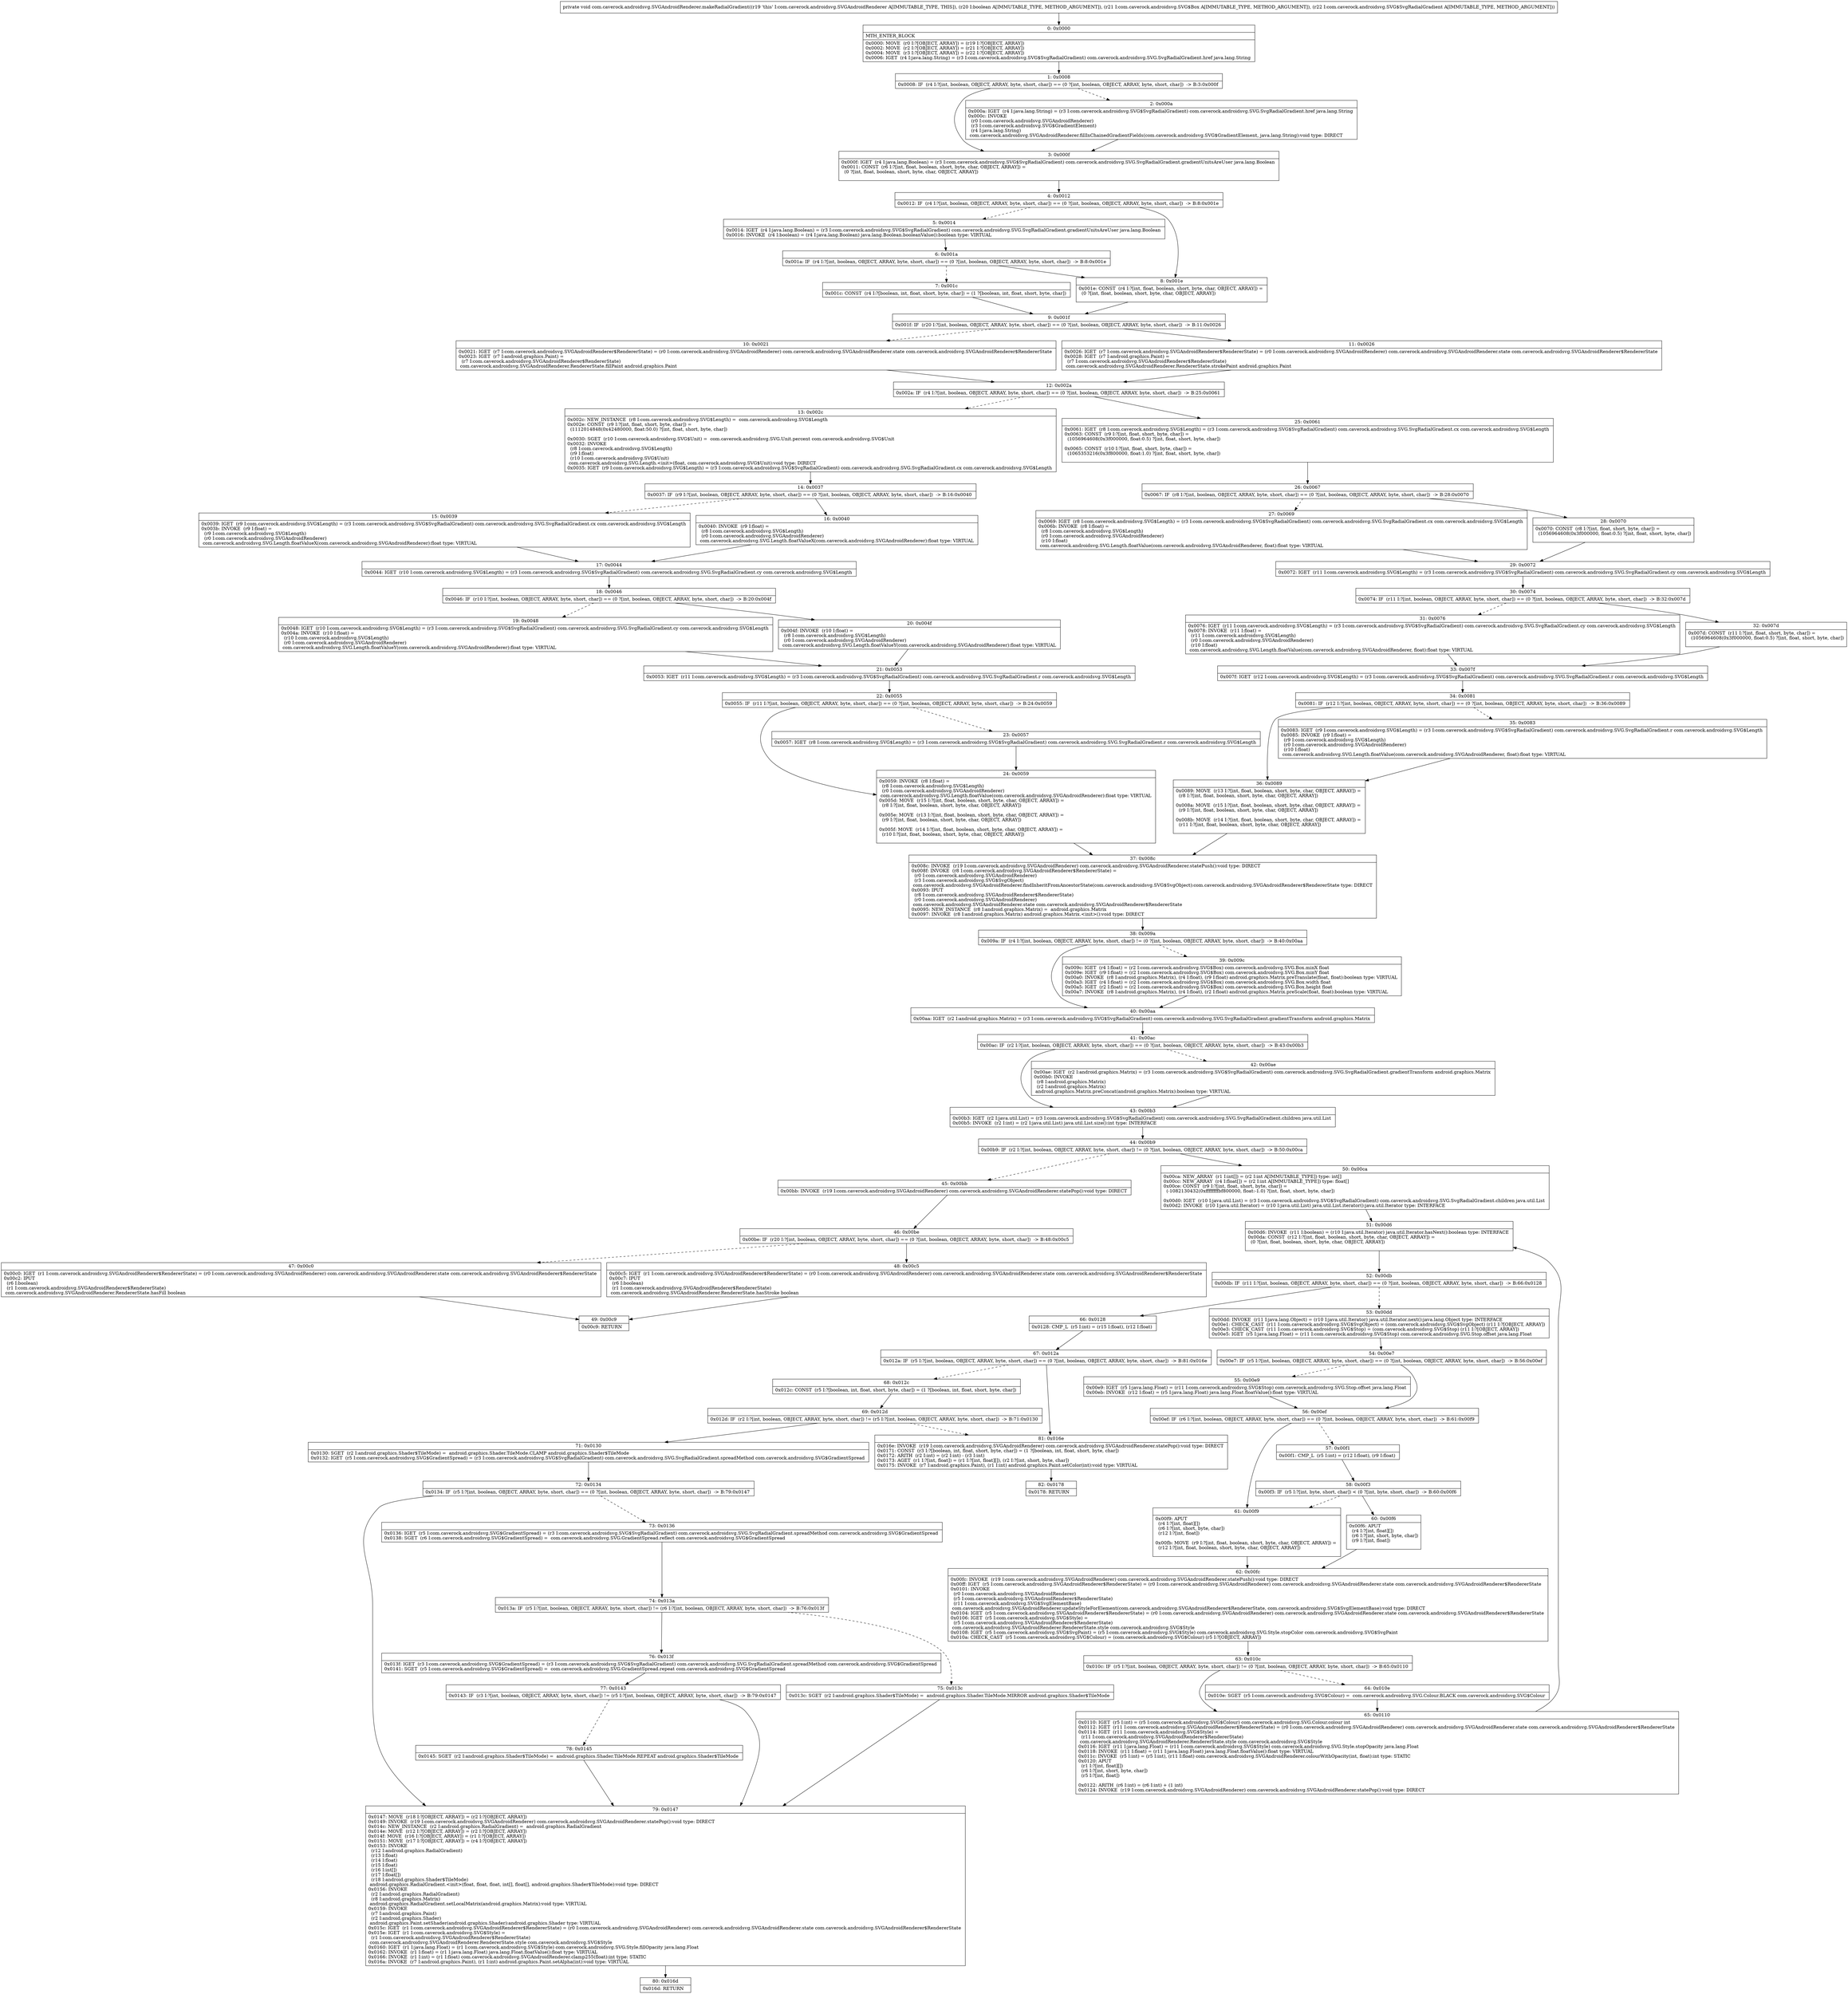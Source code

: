 digraph "CFG forcom.caverock.androidsvg.SVGAndroidRenderer.makeRadialGradient(ZLcom\/caverock\/androidsvg\/SVG$Box;Lcom\/caverock\/androidsvg\/SVG$SvgRadialGradient;)V" {
Node_0 [shape=record,label="{0\:\ 0x0000|MTH_ENTER_BLOCK\l|0x0000: MOVE  (r0 I:?[OBJECT, ARRAY]) = (r19 I:?[OBJECT, ARRAY]) \l0x0002: MOVE  (r2 I:?[OBJECT, ARRAY]) = (r21 I:?[OBJECT, ARRAY]) \l0x0004: MOVE  (r3 I:?[OBJECT, ARRAY]) = (r22 I:?[OBJECT, ARRAY]) \l0x0006: IGET  (r4 I:java.lang.String) = (r3 I:com.caverock.androidsvg.SVG$SvgRadialGradient) com.caverock.androidsvg.SVG.SvgRadialGradient.href java.lang.String \l}"];
Node_1 [shape=record,label="{1\:\ 0x0008|0x0008: IF  (r4 I:?[int, boolean, OBJECT, ARRAY, byte, short, char]) == (0 ?[int, boolean, OBJECT, ARRAY, byte, short, char])  \-\> B:3:0x000f \l}"];
Node_2 [shape=record,label="{2\:\ 0x000a|0x000a: IGET  (r4 I:java.lang.String) = (r3 I:com.caverock.androidsvg.SVG$SvgRadialGradient) com.caverock.androidsvg.SVG.SvgRadialGradient.href java.lang.String \l0x000c: INVOKE  \l  (r0 I:com.caverock.androidsvg.SVGAndroidRenderer)\l  (r3 I:com.caverock.androidsvg.SVG$GradientElement)\l  (r4 I:java.lang.String)\l com.caverock.androidsvg.SVGAndroidRenderer.fillInChainedGradientFields(com.caverock.androidsvg.SVG$GradientElement, java.lang.String):void type: DIRECT \l}"];
Node_3 [shape=record,label="{3\:\ 0x000f|0x000f: IGET  (r4 I:java.lang.Boolean) = (r3 I:com.caverock.androidsvg.SVG$SvgRadialGradient) com.caverock.androidsvg.SVG.SvgRadialGradient.gradientUnitsAreUser java.lang.Boolean \l0x0011: CONST  (r6 I:?[int, float, boolean, short, byte, char, OBJECT, ARRAY]) = \l  (0 ?[int, float, boolean, short, byte, char, OBJECT, ARRAY])\l \l}"];
Node_4 [shape=record,label="{4\:\ 0x0012|0x0012: IF  (r4 I:?[int, boolean, OBJECT, ARRAY, byte, short, char]) == (0 ?[int, boolean, OBJECT, ARRAY, byte, short, char])  \-\> B:8:0x001e \l}"];
Node_5 [shape=record,label="{5\:\ 0x0014|0x0014: IGET  (r4 I:java.lang.Boolean) = (r3 I:com.caverock.androidsvg.SVG$SvgRadialGradient) com.caverock.androidsvg.SVG.SvgRadialGradient.gradientUnitsAreUser java.lang.Boolean \l0x0016: INVOKE  (r4 I:boolean) = (r4 I:java.lang.Boolean) java.lang.Boolean.booleanValue():boolean type: VIRTUAL \l}"];
Node_6 [shape=record,label="{6\:\ 0x001a|0x001a: IF  (r4 I:?[int, boolean, OBJECT, ARRAY, byte, short, char]) == (0 ?[int, boolean, OBJECT, ARRAY, byte, short, char])  \-\> B:8:0x001e \l}"];
Node_7 [shape=record,label="{7\:\ 0x001c|0x001c: CONST  (r4 I:?[boolean, int, float, short, byte, char]) = (1 ?[boolean, int, float, short, byte, char]) \l}"];
Node_8 [shape=record,label="{8\:\ 0x001e|0x001e: CONST  (r4 I:?[int, float, boolean, short, byte, char, OBJECT, ARRAY]) = \l  (0 ?[int, float, boolean, short, byte, char, OBJECT, ARRAY])\l \l}"];
Node_9 [shape=record,label="{9\:\ 0x001f|0x001f: IF  (r20 I:?[int, boolean, OBJECT, ARRAY, byte, short, char]) == (0 ?[int, boolean, OBJECT, ARRAY, byte, short, char])  \-\> B:11:0x0026 \l}"];
Node_10 [shape=record,label="{10\:\ 0x0021|0x0021: IGET  (r7 I:com.caverock.androidsvg.SVGAndroidRenderer$RendererState) = (r0 I:com.caverock.androidsvg.SVGAndroidRenderer) com.caverock.androidsvg.SVGAndroidRenderer.state com.caverock.androidsvg.SVGAndroidRenderer$RendererState \l0x0023: IGET  (r7 I:android.graphics.Paint) = \l  (r7 I:com.caverock.androidsvg.SVGAndroidRenderer$RendererState)\l com.caverock.androidsvg.SVGAndroidRenderer.RendererState.fillPaint android.graphics.Paint \l}"];
Node_11 [shape=record,label="{11\:\ 0x0026|0x0026: IGET  (r7 I:com.caverock.androidsvg.SVGAndroidRenderer$RendererState) = (r0 I:com.caverock.androidsvg.SVGAndroidRenderer) com.caverock.androidsvg.SVGAndroidRenderer.state com.caverock.androidsvg.SVGAndroidRenderer$RendererState \l0x0028: IGET  (r7 I:android.graphics.Paint) = \l  (r7 I:com.caverock.androidsvg.SVGAndroidRenderer$RendererState)\l com.caverock.androidsvg.SVGAndroidRenderer.RendererState.strokePaint android.graphics.Paint \l}"];
Node_12 [shape=record,label="{12\:\ 0x002a|0x002a: IF  (r4 I:?[int, boolean, OBJECT, ARRAY, byte, short, char]) == (0 ?[int, boolean, OBJECT, ARRAY, byte, short, char])  \-\> B:25:0x0061 \l}"];
Node_13 [shape=record,label="{13\:\ 0x002c|0x002c: NEW_INSTANCE  (r8 I:com.caverock.androidsvg.SVG$Length) =  com.caverock.androidsvg.SVG$Length \l0x002e: CONST  (r9 I:?[int, float, short, byte, char]) = \l  (1112014848(0x42480000, float:50.0) ?[int, float, short, byte, char])\l \l0x0030: SGET  (r10 I:com.caverock.androidsvg.SVG$Unit) =  com.caverock.androidsvg.SVG.Unit.percent com.caverock.androidsvg.SVG$Unit \l0x0032: INVOKE  \l  (r8 I:com.caverock.androidsvg.SVG$Length)\l  (r9 I:float)\l  (r10 I:com.caverock.androidsvg.SVG$Unit)\l com.caverock.androidsvg.SVG.Length.\<init\>(float, com.caverock.androidsvg.SVG$Unit):void type: DIRECT \l0x0035: IGET  (r9 I:com.caverock.androidsvg.SVG$Length) = (r3 I:com.caverock.androidsvg.SVG$SvgRadialGradient) com.caverock.androidsvg.SVG.SvgRadialGradient.cx com.caverock.androidsvg.SVG$Length \l}"];
Node_14 [shape=record,label="{14\:\ 0x0037|0x0037: IF  (r9 I:?[int, boolean, OBJECT, ARRAY, byte, short, char]) == (0 ?[int, boolean, OBJECT, ARRAY, byte, short, char])  \-\> B:16:0x0040 \l}"];
Node_15 [shape=record,label="{15\:\ 0x0039|0x0039: IGET  (r9 I:com.caverock.androidsvg.SVG$Length) = (r3 I:com.caverock.androidsvg.SVG$SvgRadialGradient) com.caverock.androidsvg.SVG.SvgRadialGradient.cx com.caverock.androidsvg.SVG$Length \l0x003b: INVOKE  (r9 I:float) = \l  (r9 I:com.caverock.androidsvg.SVG$Length)\l  (r0 I:com.caverock.androidsvg.SVGAndroidRenderer)\l com.caverock.androidsvg.SVG.Length.floatValueX(com.caverock.androidsvg.SVGAndroidRenderer):float type: VIRTUAL \l}"];
Node_16 [shape=record,label="{16\:\ 0x0040|0x0040: INVOKE  (r9 I:float) = \l  (r8 I:com.caverock.androidsvg.SVG$Length)\l  (r0 I:com.caverock.androidsvg.SVGAndroidRenderer)\l com.caverock.androidsvg.SVG.Length.floatValueX(com.caverock.androidsvg.SVGAndroidRenderer):float type: VIRTUAL \l}"];
Node_17 [shape=record,label="{17\:\ 0x0044|0x0044: IGET  (r10 I:com.caverock.androidsvg.SVG$Length) = (r3 I:com.caverock.androidsvg.SVG$SvgRadialGradient) com.caverock.androidsvg.SVG.SvgRadialGradient.cy com.caverock.androidsvg.SVG$Length \l}"];
Node_18 [shape=record,label="{18\:\ 0x0046|0x0046: IF  (r10 I:?[int, boolean, OBJECT, ARRAY, byte, short, char]) == (0 ?[int, boolean, OBJECT, ARRAY, byte, short, char])  \-\> B:20:0x004f \l}"];
Node_19 [shape=record,label="{19\:\ 0x0048|0x0048: IGET  (r10 I:com.caverock.androidsvg.SVG$Length) = (r3 I:com.caverock.androidsvg.SVG$SvgRadialGradient) com.caverock.androidsvg.SVG.SvgRadialGradient.cy com.caverock.androidsvg.SVG$Length \l0x004a: INVOKE  (r10 I:float) = \l  (r10 I:com.caverock.androidsvg.SVG$Length)\l  (r0 I:com.caverock.androidsvg.SVGAndroidRenderer)\l com.caverock.androidsvg.SVG.Length.floatValueY(com.caverock.androidsvg.SVGAndroidRenderer):float type: VIRTUAL \l}"];
Node_20 [shape=record,label="{20\:\ 0x004f|0x004f: INVOKE  (r10 I:float) = \l  (r8 I:com.caverock.androidsvg.SVG$Length)\l  (r0 I:com.caverock.androidsvg.SVGAndroidRenderer)\l com.caverock.androidsvg.SVG.Length.floatValueY(com.caverock.androidsvg.SVGAndroidRenderer):float type: VIRTUAL \l}"];
Node_21 [shape=record,label="{21\:\ 0x0053|0x0053: IGET  (r11 I:com.caverock.androidsvg.SVG$Length) = (r3 I:com.caverock.androidsvg.SVG$SvgRadialGradient) com.caverock.androidsvg.SVG.SvgRadialGradient.r com.caverock.androidsvg.SVG$Length \l}"];
Node_22 [shape=record,label="{22\:\ 0x0055|0x0055: IF  (r11 I:?[int, boolean, OBJECT, ARRAY, byte, short, char]) == (0 ?[int, boolean, OBJECT, ARRAY, byte, short, char])  \-\> B:24:0x0059 \l}"];
Node_23 [shape=record,label="{23\:\ 0x0057|0x0057: IGET  (r8 I:com.caverock.androidsvg.SVG$Length) = (r3 I:com.caverock.androidsvg.SVG$SvgRadialGradient) com.caverock.androidsvg.SVG.SvgRadialGradient.r com.caverock.androidsvg.SVG$Length \l}"];
Node_24 [shape=record,label="{24\:\ 0x0059|0x0059: INVOKE  (r8 I:float) = \l  (r8 I:com.caverock.androidsvg.SVG$Length)\l  (r0 I:com.caverock.androidsvg.SVGAndroidRenderer)\l com.caverock.androidsvg.SVG.Length.floatValue(com.caverock.androidsvg.SVGAndroidRenderer):float type: VIRTUAL \l0x005d: MOVE  (r15 I:?[int, float, boolean, short, byte, char, OBJECT, ARRAY]) = \l  (r8 I:?[int, float, boolean, short, byte, char, OBJECT, ARRAY])\l \l0x005e: MOVE  (r13 I:?[int, float, boolean, short, byte, char, OBJECT, ARRAY]) = \l  (r9 I:?[int, float, boolean, short, byte, char, OBJECT, ARRAY])\l \l0x005f: MOVE  (r14 I:?[int, float, boolean, short, byte, char, OBJECT, ARRAY]) = \l  (r10 I:?[int, float, boolean, short, byte, char, OBJECT, ARRAY])\l \l}"];
Node_25 [shape=record,label="{25\:\ 0x0061|0x0061: IGET  (r8 I:com.caverock.androidsvg.SVG$Length) = (r3 I:com.caverock.androidsvg.SVG$SvgRadialGradient) com.caverock.androidsvg.SVG.SvgRadialGradient.cx com.caverock.androidsvg.SVG$Length \l0x0063: CONST  (r9 I:?[int, float, short, byte, char]) = \l  (1056964608(0x3f000000, float:0.5) ?[int, float, short, byte, char])\l \l0x0065: CONST  (r10 I:?[int, float, short, byte, char]) = \l  (1065353216(0x3f800000, float:1.0) ?[int, float, short, byte, char])\l \l}"];
Node_26 [shape=record,label="{26\:\ 0x0067|0x0067: IF  (r8 I:?[int, boolean, OBJECT, ARRAY, byte, short, char]) == (0 ?[int, boolean, OBJECT, ARRAY, byte, short, char])  \-\> B:28:0x0070 \l}"];
Node_27 [shape=record,label="{27\:\ 0x0069|0x0069: IGET  (r8 I:com.caverock.androidsvg.SVG$Length) = (r3 I:com.caverock.androidsvg.SVG$SvgRadialGradient) com.caverock.androidsvg.SVG.SvgRadialGradient.cx com.caverock.androidsvg.SVG$Length \l0x006b: INVOKE  (r8 I:float) = \l  (r8 I:com.caverock.androidsvg.SVG$Length)\l  (r0 I:com.caverock.androidsvg.SVGAndroidRenderer)\l  (r10 I:float)\l com.caverock.androidsvg.SVG.Length.floatValue(com.caverock.androidsvg.SVGAndroidRenderer, float):float type: VIRTUAL \l}"];
Node_28 [shape=record,label="{28\:\ 0x0070|0x0070: CONST  (r8 I:?[int, float, short, byte, char]) = \l  (1056964608(0x3f000000, float:0.5) ?[int, float, short, byte, char])\l \l}"];
Node_29 [shape=record,label="{29\:\ 0x0072|0x0072: IGET  (r11 I:com.caverock.androidsvg.SVG$Length) = (r3 I:com.caverock.androidsvg.SVG$SvgRadialGradient) com.caverock.androidsvg.SVG.SvgRadialGradient.cy com.caverock.androidsvg.SVG$Length \l}"];
Node_30 [shape=record,label="{30\:\ 0x0074|0x0074: IF  (r11 I:?[int, boolean, OBJECT, ARRAY, byte, short, char]) == (0 ?[int, boolean, OBJECT, ARRAY, byte, short, char])  \-\> B:32:0x007d \l}"];
Node_31 [shape=record,label="{31\:\ 0x0076|0x0076: IGET  (r11 I:com.caverock.androidsvg.SVG$Length) = (r3 I:com.caverock.androidsvg.SVG$SvgRadialGradient) com.caverock.androidsvg.SVG.SvgRadialGradient.cy com.caverock.androidsvg.SVG$Length \l0x0078: INVOKE  (r11 I:float) = \l  (r11 I:com.caverock.androidsvg.SVG$Length)\l  (r0 I:com.caverock.androidsvg.SVGAndroidRenderer)\l  (r10 I:float)\l com.caverock.androidsvg.SVG.Length.floatValue(com.caverock.androidsvg.SVGAndroidRenderer, float):float type: VIRTUAL \l}"];
Node_32 [shape=record,label="{32\:\ 0x007d|0x007d: CONST  (r11 I:?[int, float, short, byte, char]) = \l  (1056964608(0x3f000000, float:0.5) ?[int, float, short, byte, char])\l \l}"];
Node_33 [shape=record,label="{33\:\ 0x007f|0x007f: IGET  (r12 I:com.caverock.androidsvg.SVG$Length) = (r3 I:com.caverock.androidsvg.SVG$SvgRadialGradient) com.caverock.androidsvg.SVG.SvgRadialGradient.r com.caverock.androidsvg.SVG$Length \l}"];
Node_34 [shape=record,label="{34\:\ 0x0081|0x0081: IF  (r12 I:?[int, boolean, OBJECT, ARRAY, byte, short, char]) == (0 ?[int, boolean, OBJECT, ARRAY, byte, short, char])  \-\> B:36:0x0089 \l}"];
Node_35 [shape=record,label="{35\:\ 0x0083|0x0083: IGET  (r9 I:com.caverock.androidsvg.SVG$Length) = (r3 I:com.caverock.androidsvg.SVG$SvgRadialGradient) com.caverock.androidsvg.SVG.SvgRadialGradient.r com.caverock.androidsvg.SVG$Length \l0x0085: INVOKE  (r9 I:float) = \l  (r9 I:com.caverock.androidsvg.SVG$Length)\l  (r0 I:com.caverock.androidsvg.SVGAndroidRenderer)\l  (r10 I:float)\l com.caverock.androidsvg.SVG.Length.floatValue(com.caverock.androidsvg.SVGAndroidRenderer, float):float type: VIRTUAL \l}"];
Node_36 [shape=record,label="{36\:\ 0x0089|0x0089: MOVE  (r13 I:?[int, float, boolean, short, byte, char, OBJECT, ARRAY]) = \l  (r8 I:?[int, float, boolean, short, byte, char, OBJECT, ARRAY])\l \l0x008a: MOVE  (r15 I:?[int, float, boolean, short, byte, char, OBJECT, ARRAY]) = \l  (r9 I:?[int, float, boolean, short, byte, char, OBJECT, ARRAY])\l \l0x008b: MOVE  (r14 I:?[int, float, boolean, short, byte, char, OBJECT, ARRAY]) = \l  (r11 I:?[int, float, boolean, short, byte, char, OBJECT, ARRAY])\l \l}"];
Node_37 [shape=record,label="{37\:\ 0x008c|0x008c: INVOKE  (r19 I:com.caverock.androidsvg.SVGAndroidRenderer) com.caverock.androidsvg.SVGAndroidRenderer.statePush():void type: DIRECT \l0x008f: INVOKE  (r8 I:com.caverock.androidsvg.SVGAndroidRenderer$RendererState) = \l  (r0 I:com.caverock.androidsvg.SVGAndroidRenderer)\l  (r3 I:com.caverock.androidsvg.SVG$SvgObject)\l com.caverock.androidsvg.SVGAndroidRenderer.findInheritFromAncestorState(com.caverock.androidsvg.SVG$SvgObject):com.caverock.androidsvg.SVGAndroidRenderer$RendererState type: DIRECT \l0x0093: IPUT  \l  (r8 I:com.caverock.androidsvg.SVGAndroidRenderer$RendererState)\l  (r0 I:com.caverock.androidsvg.SVGAndroidRenderer)\l com.caverock.androidsvg.SVGAndroidRenderer.state com.caverock.androidsvg.SVGAndroidRenderer$RendererState \l0x0095: NEW_INSTANCE  (r8 I:android.graphics.Matrix) =  android.graphics.Matrix \l0x0097: INVOKE  (r8 I:android.graphics.Matrix) android.graphics.Matrix.\<init\>():void type: DIRECT \l}"];
Node_38 [shape=record,label="{38\:\ 0x009a|0x009a: IF  (r4 I:?[int, boolean, OBJECT, ARRAY, byte, short, char]) != (0 ?[int, boolean, OBJECT, ARRAY, byte, short, char])  \-\> B:40:0x00aa \l}"];
Node_39 [shape=record,label="{39\:\ 0x009c|0x009c: IGET  (r4 I:float) = (r2 I:com.caverock.androidsvg.SVG$Box) com.caverock.androidsvg.SVG.Box.minX float \l0x009e: IGET  (r9 I:float) = (r2 I:com.caverock.androidsvg.SVG$Box) com.caverock.androidsvg.SVG.Box.minY float \l0x00a0: INVOKE  (r8 I:android.graphics.Matrix), (r4 I:float), (r9 I:float) android.graphics.Matrix.preTranslate(float, float):boolean type: VIRTUAL \l0x00a3: IGET  (r4 I:float) = (r2 I:com.caverock.androidsvg.SVG$Box) com.caverock.androidsvg.SVG.Box.width float \l0x00a5: IGET  (r2 I:float) = (r2 I:com.caverock.androidsvg.SVG$Box) com.caverock.androidsvg.SVG.Box.height float \l0x00a7: INVOKE  (r8 I:android.graphics.Matrix), (r4 I:float), (r2 I:float) android.graphics.Matrix.preScale(float, float):boolean type: VIRTUAL \l}"];
Node_40 [shape=record,label="{40\:\ 0x00aa|0x00aa: IGET  (r2 I:android.graphics.Matrix) = (r3 I:com.caverock.androidsvg.SVG$SvgRadialGradient) com.caverock.androidsvg.SVG.SvgRadialGradient.gradientTransform android.graphics.Matrix \l}"];
Node_41 [shape=record,label="{41\:\ 0x00ac|0x00ac: IF  (r2 I:?[int, boolean, OBJECT, ARRAY, byte, short, char]) == (0 ?[int, boolean, OBJECT, ARRAY, byte, short, char])  \-\> B:43:0x00b3 \l}"];
Node_42 [shape=record,label="{42\:\ 0x00ae|0x00ae: IGET  (r2 I:android.graphics.Matrix) = (r3 I:com.caverock.androidsvg.SVG$SvgRadialGradient) com.caverock.androidsvg.SVG.SvgRadialGradient.gradientTransform android.graphics.Matrix \l0x00b0: INVOKE  \l  (r8 I:android.graphics.Matrix)\l  (r2 I:android.graphics.Matrix)\l android.graphics.Matrix.preConcat(android.graphics.Matrix):boolean type: VIRTUAL \l}"];
Node_43 [shape=record,label="{43\:\ 0x00b3|0x00b3: IGET  (r2 I:java.util.List) = (r3 I:com.caverock.androidsvg.SVG$SvgRadialGradient) com.caverock.androidsvg.SVG.SvgRadialGradient.children java.util.List \l0x00b5: INVOKE  (r2 I:int) = (r2 I:java.util.List) java.util.List.size():int type: INTERFACE \l}"];
Node_44 [shape=record,label="{44\:\ 0x00b9|0x00b9: IF  (r2 I:?[int, boolean, OBJECT, ARRAY, byte, short, char]) != (0 ?[int, boolean, OBJECT, ARRAY, byte, short, char])  \-\> B:50:0x00ca \l}"];
Node_45 [shape=record,label="{45\:\ 0x00bb|0x00bb: INVOKE  (r19 I:com.caverock.androidsvg.SVGAndroidRenderer) com.caverock.androidsvg.SVGAndroidRenderer.statePop():void type: DIRECT \l}"];
Node_46 [shape=record,label="{46\:\ 0x00be|0x00be: IF  (r20 I:?[int, boolean, OBJECT, ARRAY, byte, short, char]) == (0 ?[int, boolean, OBJECT, ARRAY, byte, short, char])  \-\> B:48:0x00c5 \l}"];
Node_47 [shape=record,label="{47\:\ 0x00c0|0x00c0: IGET  (r1 I:com.caverock.androidsvg.SVGAndroidRenderer$RendererState) = (r0 I:com.caverock.androidsvg.SVGAndroidRenderer) com.caverock.androidsvg.SVGAndroidRenderer.state com.caverock.androidsvg.SVGAndroidRenderer$RendererState \l0x00c2: IPUT  \l  (r6 I:boolean)\l  (r1 I:com.caverock.androidsvg.SVGAndroidRenderer$RendererState)\l com.caverock.androidsvg.SVGAndroidRenderer.RendererState.hasFill boolean \l}"];
Node_48 [shape=record,label="{48\:\ 0x00c5|0x00c5: IGET  (r1 I:com.caverock.androidsvg.SVGAndroidRenderer$RendererState) = (r0 I:com.caverock.androidsvg.SVGAndroidRenderer) com.caverock.androidsvg.SVGAndroidRenderer.state com.caverock.androidsvg.SVGAndroidRenderer$RendererState \l0x00c7: IPUT  \l  (r6 I:boolean)\l  (r1 I:com.caverock.androidsvg.SVGAndroidRenderer$RendererState)\l com.caverock.androidsvg.SVGAndroidRenderer.RendererState.hasStroke boolean \l}"];
Node_49 [shape=record,label="{49\:\ 0x00c9|0x00c9: RETURN   \l}"];
Node_50 [shape=record,label="{50\:\ 0x00ca|0x00ca: NEW_ARRAY  (r1 I:int[]) = (r2 I:int A[IMMUTABLE_TYPE]) type: int[] \l0x00cc: NEW_ARRAY  (r4 I:float[]) = (r2 I:int A[IMMUTABLE_TYPE]) type: float[] \l0x00ce: CONST  (r9 I:?[int, float, short, byte, char]) = \l  (\-1082130432(0xffffffffbf800000, float:\-1.0) ?[int, float, short, byte, char])\l \l0x00d0: IGET  (r10 I:java.util.List) = (r3 I:com.caverock.androidsvg.SVG$SvgRadialGradient) com.caverock.androidsvg.SVG.SvgRadialGradient.children java.util.List \l0x00d2: INVOKE  (r10 I:java.util.Iterator) = (r10 I:java.util.List) java.util.List.iterator():java.util.Iterator type: INTERFACE \l}"];
Node_51 [shape=record,label="{51\:\ 0x00d6|0x00d6: INVOKE  (r11 I:boolean) = (r10 I:java.util.Iterator) java.util.Iterator.hasNext():boolean type: INTERFACE \l0x00da: CONST  (r12 I:?[int, float, boolean, short, byte, char, OBJECT, ARRAY]) = \l  (0 ?[int, float, boolean, short, byte, char, OBJECT, ARRAY])\l \l}"];
Node_52 [shape=record,label="{52\:\ 0x00db|0x00db: IF  (r11 I:?[int, boolean, OBJECT, ARRAY, byte, short, char]) == (0 ?[int, boolean, OBJECT, ARRAY, byte, short, char])  \-\> B:66:0x0128 \l}"];
Node_53 [shape=record,label="{53\:\ 0x00dd|0x00dd: INVOKE  (r11 I:java.lang.Object) = (r10 I:java.util.Iterator) java.util.Iterator.next():java.lang.Object type: INTERFACE \l0x00e1: CHECK_CAST  (r11 I:com.caverock.androidsvg.SVG$SvgObject) = (com.caverock.androidsvg.SVG$SvgObject) (r11 I:?[OBJECT, ARRAY]) \l0x00e3: CHECK_CAST  (r11 I:com.caverock.androidsvg.SVG$Stop) = (com.caverock.androidsvg.SVG$Stop) (r11 I:?[OBJECT, ARRAY]) \l0x00e5: IGET  (r5 I:java.lang.Float) = (r11 I:com.caverock.androidsvg.SVG$Stop) com.caverock.androidsvg.SVG.Stop.offset java.lang.Float \l}"];
Node_54 [shape=record,label="{54\:\ 0x00e7|0x00e7: IF  (r5 I:?[int, boolean, OBJECT, ARRAY, byte, short, char]) == (0 ?[int, boolean, OBJECT, ARRAY, byte, short, char])  \-\> B:56:0x00ef \l}"];
Node_55 [shape=record,label="{55\:\ 0x00e9|0x00e9: IGET  (r5 I:java.lang.Float) = (r11 I:com.caverock.androidsvg.SVG$Stop) com.caverock.androidsvg.SVG.Stop.offset java.lang.Float \l0x00eb: INVOKE  (r12 I:float) = (r5 I:java.lang.Float) java.lang.Float.floatValue():float type: VIRTUAL \l}"];
Node_56 [shape=record,label="{56\:\ 0x00ef|0x00ef: IF  (r6 I:?[int, boolean, OBJECT, ARRAY, byte, short, char]) == (0 ?[int, boolean, OBJECT, ARRAY, byte, short, char])  \-\> B:61:0x00f9 \l}"];
Node_57 [shape=record,label="{57\:\ 0x00f1|0x00f1: CMP_L  (r5 I:int) = (r12 I:float), (r9 I:float) \l}"];
Node_58 [shape=record,label="{58\:\ 0x00f3|0x00f3: IF  (r5 I:?[int, byte, short, char]) \< (0 ?[int, byte, short, char])  \-\> B:60:0x00f6 \l}"];
Node_60 [shape=record,label="{60\:\ 0x00f6|0x00f6: APUT  \l  (r4 I:?[int, float][])\l  (r6 I:?[int, short, byte, char])\l  (r9 I:?[int, float])\l \l}"];
Node_61 [shape=record,label="{61\:\ 0x00f9|0x00f9: APUT  \l  (r4 I:?[int, float][])\l  (r6 I:?[int, short, byte, char])\l  (r12 I:?[int, float])\l \l0x00fb: MOVE  (r9 I:?[int, float, boolean, short, byte, char, OBJECT, ARRAY]) = \l  (r12 I:?[int, float, boolean, short, byte, char, OBJECT, ARRAY])\l \l}"];
Node_62 [shape=record,label="{62\:\ 0x00fc|0x00fc: INVOKE  (r19 I:com.caverock.androidsvg.SVGAndroidRenderer) com.caverock.androidsvg.SVGAndroidRenderer.statePush():void type: DIRECT \l0x00ff: IGET  (r5 I:com.caverock.androidsvg.SVGAndroidRenderer$RendererState) = (r0 I:com.caverock.androidsvg.SVGAndroidRenderer) com.caverock.androidsvg.SVGAndroidRenderer.state com.caverock.androidsvg.SVGAndroidRenderer$RendererState \l0x0101: INVOKE  \l  (r0 I:com.caverock.androidsvg.SVGAndroidRenderer)\l  (r5 I:com.caverock.androidsvg.SVGAndroidRenderer$RendererState)\l  (r11 I:com.caverock.androidsvg.SVG$SvgElementBase)\l com.caverock.androidsvg.SVGAndroidRenderer.updateStyleForElement(com.caverock.androidsvg.SVGAndroidRenderer$RendererState, com.caverock.androidsvg.SVG$SvgElementBase):void type: DIRECT \l0x0104: IGET  (r5 I:com.caverock.androidsvg.SVGAndroidRenderer$RendererState) = (r0 I:com.caverock.androidsvg.SVGAndroidRenderer) com.caverock.androidsvg.SVGAndroidRenderer.state com.caverock.androidsvg.SVGAndroidRenderer$RendererState \l0x0106: IGET  (r5 I:com.caverock.androidsvg.SVG$Style) = \l  (r5 I:com.caverock.androidsvg.SVGAndroidRenderer$RendererState)\l com.caverock.androidsvg.SVGAndroidRenderer.RendererState.style com.caverock.androidsvg.SVG$Style \l0x0108: IGET  (r5 I:com.caverock.androidsvg.SVG$SvgPaint) = (r5 I:com.caverock.androidsvg.SVG$Style) com.caverock.androidsvg.SVG.Style.stopColor com.caverock.androidsvg.SVG$SvgPaint \l0x010a: CHECK_CAST  (r5 I:com.caverock.androidsvg.SVG$Colour) = (com.caverock.androidsvg.SVG$Colour) (r5 I:?[OBJECT, ARRAY]) \l}"];
Node_63 [shape=record,label="{63\:\ 0x010c|0x010c: IF  (r5 I:?[int, boolean, OBJECT, ARRAY, byte, short, char]) != (0 ?[int, boolean, OBJECT, ARRAY, byte, short, char])  \-\> B:65:0x0110 \l}"];
Node_64 [shape=record,label="{64\:\ 0x010e|0x010e: SGET  (r5 I:com.caverock.androidsvg.SVG$Colour) =  com.caverock.androidsvg.SVG.Colour.BLACK com.caverock.androidsvg.SVG$Colour \l}"];
Node_65 [shape=record,label="{65\:\ 0x0110|0x0110: IGET  (r5 I:int) = (r5 I:com.caverock.androidsvg.SVG$Colour) com.caverock.androidsvg.SVG.Colour.colour int \l0x0112: IGET  (r11 I:com.caverock.androidsvg.SVGAndroidRenderer$RendererState) = (r0 I:com.caverock.androidsvg.SVGAndroidRenderer) com.caverock.androidsvg.SVGAndroidRenderer.state com.caverock.androidsvg.SVGAndroidRenderer$RendererState \l0x0114: IGET  (r11 I:com.caverock.androidsvg.SVG$Style) = \l  (r11 I:com.caverock.androidsvg.SVGAndroidRenderer$RendererState)\l com.caverock.androidsvg.SVGAndroidRenderer.RendererState.style com.caverock.androidsvg.SVG$Style \l0x0116: IGET  (r11 I:java.lang.Float) = (r11 I:com.caverock.androidsvg.SVG$Style) com.caverock.androidsvg.SVG.Style.stopOpacity java.lang.Float \l0x0118: INVOKE  (r11 I:float) = (r11 I:java.lang.Float) java.lang.Float.floatValue():float type: VIRTUAL \l0x011c: INVOKE  (r5 I:int) = (r5 I:int), (r11 I:float) com.caverock.androidsvg.SVGAndroidRenderer.colourWithOpacity(int, float):int type: STATIC \l0x0120: APUT  \l  (r1 I:?[int, float][])\l  (r6 I:?[int, short, byte, char])\l  (r5 I:?[int, float])\l \l0x0122: ARITH  (r6 I:int) = (r6 I:int) + (1 int) \l0x0124: INVOKE  (r19 I:com.caverock.androidsvg.SVGAndroidRenderer) com.caverock.androidsvg.SVGAndroidRenderer.statePop():void type: DIRECT \l}"];
Node_66 [shape=record,label="{66\:\ 0x0128|0x0128: CMP_L  (r5 I:int) = (r15 I:float), (r12 I:float) \l}"];
Node_67 [shape=record,label="{67\:\ 0x012a|0x012a: IF  (r5 I:?[int, boolean, OBJECT, ARRAY, byte, short, char]) == (0 ?[int, boolean, OBJECT, ARRAY, byte, short, char])  \-\> B:81:0x016e \l}"];
Node_68 [shape=record,label="{68\:\ 0x012c|0x012c: CONST  (r5 I:?[boolean, int, float, short, byte, char]) = (1 ?[boolean, int, float, short, byte, char]) \l}"];
Node_69 [shape=record,label="{69\:\ 0x012d|0x012d: IF  (r2 I:?[int, boolean, OBJECT, ARRAY, byte, short, char]) != (r5 I:?[int, boolean, OBJECT, ARRAY, byte, short, char])  \-\> B:71:0x0130 \l}"];
Node_71 [shape=record,label="{71\:\ 0x0130|0x0130: SGET  (r2 I:android.graphics.Shader$TileMode) =  android.graphics.Shader.TileMode.CLAMP android.graphics.Shader$TileMode \l0x0132: IGET  (r5 I:com.caverock.androidsvg.SVG$GradientSpread) = (r3 I:com.caverock.androidsvg.SVG$SvgRadialGradient) com.caverock.androidsvg.SVG.SvgRadialGradient.spreadMethod com.caverock.androidsvg.SVG$GradientSpread \l}"];
Node_72 [shape=record,label="{72\:\ 0x0134|0x0134: IF  (r5 I:?[int, boolean, OBJECT, ARRAY, byte, short, char]) == (0 ?[int, boolean, OBJECT, ARRAY, byte, short, char])  \-\> B:79:0x0147 \l}"];
Node_73 [shape=record,label="{73\:\ 0x0136|0x0136: IGET  (r5 I:com.caverock.androidsvg.SVG$GradientSpread) = (r3 I:com.caverock.androidsvg.SVG$SvgRadialGradient) com.caverock.androidsvg.SVG.SvgRadialGradient.spreadMethod com.caverock.androidsvg.SVG$GradientSpread \l0x0138: SGET  (r6 I:com.caverock.androidsvg.SVG$GradientSpread) =  com.caverock.androidsvg.SVG.GradientSpread.reflect com.caverock.androidsvg.SVG$GradientSpread \l}"];
Node_74 [shape=record,label="{74\:\ 0x013a|0x013a: IF  (r5 I:?[int, boolean, OBJECT, ARRAY, byte, short, char]) != (r6 I:?[int, boolean, OBJECT, ARRAY, byte, short, char])  \-\> B:76:0x013f \l}"];
Node_75 [shape=record,label="{75\:\ 0x013c|0x013c: SGET  (r2 I:android.graphics.Shader$TileMode) =  android.graphics.Shader.TileMode.MIRROR android.graphics.Shader$TileMode \l}"];
Node_76 [shape=record,label="{76\:\ 0x013f|0x013f: IGET  (r3 I:com.caverock.androidsvg.SVG$GradientSpread) = (r3 I:com.caverock.androidsvg.SVG$SvgRadialGradient) com.caverock.androidsvg.SVG.SvgRadialGradient.spreadMethod com.caverock.androidsvg.SVG$GradientSpread \l0x0141: SGET  (r5 I:com.caverock.androidsvg.SVG$GradientSpread) =  com.caverock.androidsvg.SVG.GradientSpread.repeat com.caverock.androidsvg.SVG$GradientSpread \l}"];
Node_77 [shape=record,label="{77\:\ 0x0143|0x0143: IF  (r3 I:?[int, boolean, OBJECT, ARRAY, byte, short, char]) != (r5 I:?[int, boolean, OBJECT, ARRAY, byte, short, char])  \-\> B:79:0x0147 \l}"];
Node_78 [shape=record,label="{78\:\ 0x0145|0x0145: SGET  (r2 I:android.graphics.Shader$TileMode) =  android.graphics.Shader.TileMode.REPEAT android.graphics.Shader$TileMode \l}"];
Node_79 [shape=record,label="{79\:\ 0x0147|0x0147: MOVE  (r18 I:?[OBJECT, ARRAY]) = (r2 I:?[OBJECT, ARRAY]) \l0x0149: INVOKE  (r19 I:com.caverock.androidsvg.SVGAndroidRenderer) com.caverock.androidsvg.SVGAndroidRenderer.statePop():void type: DIRECT \l0x014c: NEW_INSTANCE  (r2 I:android.graphics.RadialGradient) =  android.graphics.RadialGradient \l0x014e: MOVE  (r12 I:?[OBJECT, ARRAY]) = (r2 I:?[OBJECT, ARRAY]) \l0x014f: MOVE  (r16 I:?[OBJECT, ARRAY]) = (r1 I:?[OBJECT, ARRAY]) \l0x0151: MOVE  (r17 I:?[OBJECT, ARRAY]) = (r4 I:?[OBJECT, ARRAY]) \l0x0153: INVOKE  \l  (r12 I:android.graphics.RadialGradient)\l  (r13 I:float)\l  (r14 I:float)\l  (r15 I:float)\l  (r16 I:int[])\l  (r17 I:float[])\l  (r18 I:android.graphics.Shader$TileMode)\l android.graphics.RadialGradient.\<init\>(float, float, float, int[], float[], android.graphics.Shader$TileMode):void type: DIRECT \l0x0156: INVOKE  \l  (r2 I:android.graphics.RadialGradient)\l  (r8 I:android.graphics.Matrix)\l android.graphics.RadialGradient.setLocalMatrix(android.graphics.Matrix):void type: VIRTUAL \l0x0159: INVOKE  \l  (r7 I:android.graphics.Paint)\l  (r2 I:android.graphics.Shader)\l android.graphics.Paint.setShader(android.graphics.Shader):android.graphics.Shader type: VIRTUAL \l0x015c: IGET  (r1 I:com.caverock.androidsvg.SVGAndroidRenderer$RendererState) = (r0 I:com.caverock.androidsvg.SVGAndroidRenderer) com.caverock.androidsvg.SVGAndroidRenderer.state com.caverock.androidsvg.SVGAndroidRenderer$RendererState \l0x015e: IGET  (r1 I:com.caverock.androidsvg.SVG$Style) = \l  (r1 I:com.caverock.androidsvg.SVGAndroidRenderer$RendererState)\l com.caverock.androidsvg.SVGAndroidRenderer.RendererState.style com.caverock.androidsvg.SVG$Style \l0x0160: IGET  (r1 I:java.lang.Float) = (r1 I:com.caverock.androidsvg.SVG$Style) com.caverock.androidsvg.SVG.Style.fillOpacity java.lang.Float \l0x0162: INVOKE  (r1 I:float) = (r1 I:java.lang.Float) java.lang.Float.floatValue():float type: VIRTUAL \l0x0166: INVOKE  (r1 I:int) = (r1 I:float) com.caverock.androidsvg.SVGAndroidRenderer.clamp255(float):int type: STATIC \l0x016a: INVOKE  (r7 I:android.graphics.Paint), (r1 I:int) android.graphics.Paint.setAlpha(int):void type: VIRTUAL \l}"];
Node_80 [shape=record,label="{80\:\ 0x016d|0x016d: RETURN   \l}"];
Node_81 [shape=record,label="{81\:\ 0x016e|0x016e: INVOKE  (r19 I:com.caverock.androidsvg.SVGAndroidRenderer) com.caverock.androidsvg.SVGAndroidRenderer.statePop():void type: DIRECT \l0x0171: CONST  (r3 I:?[boolean, int, float, short, byte, char]) = (1 ?[boolean, int, float, short, byte, char]) \l0x0172: ARITH  (r2 I:int) = (r2 I:int) \- (r3 I:int) \l0x0173: AGET  (r1 I:?[int, float]) = (r1 I:?[int, float][]), (r2 I:?[int, short, byte, char]) \l0x0175: INVOKE  (r7 I:android.graphics.Paint), (r1 I:int) android.graphics.Paint.setColor(int):void type: VIRTUAL \l}"];
Node_82 [shape=record,label="{82\:\ 0x0178|0x0178: RETURN   \l}"];
MethodNode[shape=record,label="{private void com.caverock.androidsvg.SVGAndroidRenderer.makeRadialGradient((r19 'this' I:com.caverock.androidsvg.SVGAndroidRenderer A[IMMUTABLE_TYPE, THIS]), (r20 I:boolean A[IMMUTABLE_TYPE, METHOD_ARGUMENT]), (r21 I:com.caverock.androidsvg.SVG$Box A[IMMUTABLE_TYPE, METHOD_ARGUMENT]), (r22 I:com.caverock.androidsvg.SVG$SvgRadialGradient A[IMMUTABLE_TYPE, METHOD_ARGUMENT])) }"];
MethodNode -> Node_0;
Node_0 -> Node_1;
Node_1 -> Node_2[style=dashed];
Node_1 -> Node_3;
Node_2 -> Node_3;
Node_3 -> Node_4;
Node_4 -> Node_5[style=dashed];
Node_4 -> Node_8;
Node_5 -> Node_6;
Node_6 -> Node_7[style=dashed];
Node_6 -> Node_8;
Node_7 -> Node_9;
Node_8 -> Node_9;
Node_9 -> Node_10[style=dashed];
Node_9 -> Node_11;
Node_10 -> Node_12;
Node_11 -> Node_12;
Node_12 -> Node_13[style=dashed];
Node_12 -> Node_25;
Node_13 -> Node_14;
Node_14 -> Node_15[style=dashed];
Node_14 -> Node_16;
Node_15 -> Node_17;
Node_16 -> Node_17;
Node_17 -> Node_18;
Node_18 -> Node_19[style=dashed];
Node_18 -> Node_20;
Node_19 -> Node_21;
Node_20 -> Node_21;
Node_21 -> Node_22;
Node_22 -> Node_23[style=dashed];
Node_22 -> Node_24;
Node_23 -> Node_24;
Node_24 -> Node_37;
Node_25 -> Node_26;
Node_26 -> Node_27[style=dashed];
Node_26 -> Node_28;
Node_27 -> Node_29;
Node_28 -> Node_29;
Node_29 -> Node_30;
Node_30 -> Node_31[style=dashed];
Node_30 -> Node_32;
Node_31 -> Node_33;
Node_32 -> Node_33;
Node_33 -> Node_34;
Node_34 -> Node_35[style=dashed];
Node_34 -> Node_36;
Node_35 -> Node_36;
Node_36 -> Node_37;
Node_37 -> Node_38;
Node_38 -> Node_39[style=dashed];
Node_38 -> Node_40;
Node_39 -> Node_40;
Node_40 -> Node_41;
Node_41 -> Node_42[style=dashed];
Node_41 -> Node_43;
Node_42 -> Node_43;
Node_43 -> Node_44;
Node_44 -> Node_45[style=dashed];
Node_44 -> Node_50;
Node_45 -> Node_46;
Node_46 -> Node_47[style=dashed];
Node_46 -> Node_48;
Node_47 -> Node_49;
Node_48 -> Node_49;
Node_50 -> Node_51;
Node_51 -> Node_52;
Node_52 -> Node_53[style=dashed];
Node_52 -> Node_66;
Node_53 -> Node_54;
Node_54 -> Node_55[style=dashed];
Node_54 -> Node_56;
Node_55 -> Node_56;
Node_56 -> Node_57[style=dashed];
Node_56 -> Node_61;
Node_57 -> Node_58;
Node_58 -> Node_60;
Node_58 -> Node_61[style=dashed];
Node_60 -> Node_62;
Node_61 -> Node_62;
Node_62 -> Node_63;
Node_63 -> Node_64[style=dashed];
Node_63 -> Node_65;
Node_64 -> Node_65;
Node_65 -> Node_51;
Node_66 -> Node_67;
Node_67 -> Node_68[style=dashed];
Node_67 -> Node_81;
Node_68 -> Node_69;
Node_69 -> Node_71;
Node_69 -> Node_81[style=dashed];
Node_71 -> Node_72;
Node_72 -> Node_73[style=dashed];
Node_72 -> Node_79;
Node_73 -> Node_74;
Node_74 -> Node_75[style=dashed];
Node_74 -> Node_76;
Node_75 -> Node_79;
Node_76 -> Node_77;
Node_77 -> Node_78[style=dashed];
Node_77 -> Node_79;
Node_78 -> Node_79;
Node_79 -> Node_80;
Node_81 -> Node_82;
}

